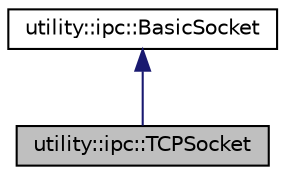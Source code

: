 digraph "utility::ipc::TCPSocket"
{
 // LATEX_PDF_SIZE
  edge [fontname="Helvetica",fontsize="10",labelfontname="Helvetica",labelfontsize="10"];
  node [fontname="Helvetica",fontsize="10",shape=record];
  Node1 [label="utility::ipc::TCPSocket",height=0.2,width=0.4,color="black", fillcolor="grey75", style="filled", fontcolor="black",tooltip="A tcp socket wrapper class."];
  Node2 -> Node1 [dir="back",color="midnightblue",fontsize="10",style="solid",fontname="Helvetica"];
  Node2 [label="utility::ipc::BasicSocket",height=0.2,width=0.4,color="black", fillcolor="white", style="filled",URL="$classutility_1_1ipc_1_1BasicSocket.html",tooltip=" "];
}
